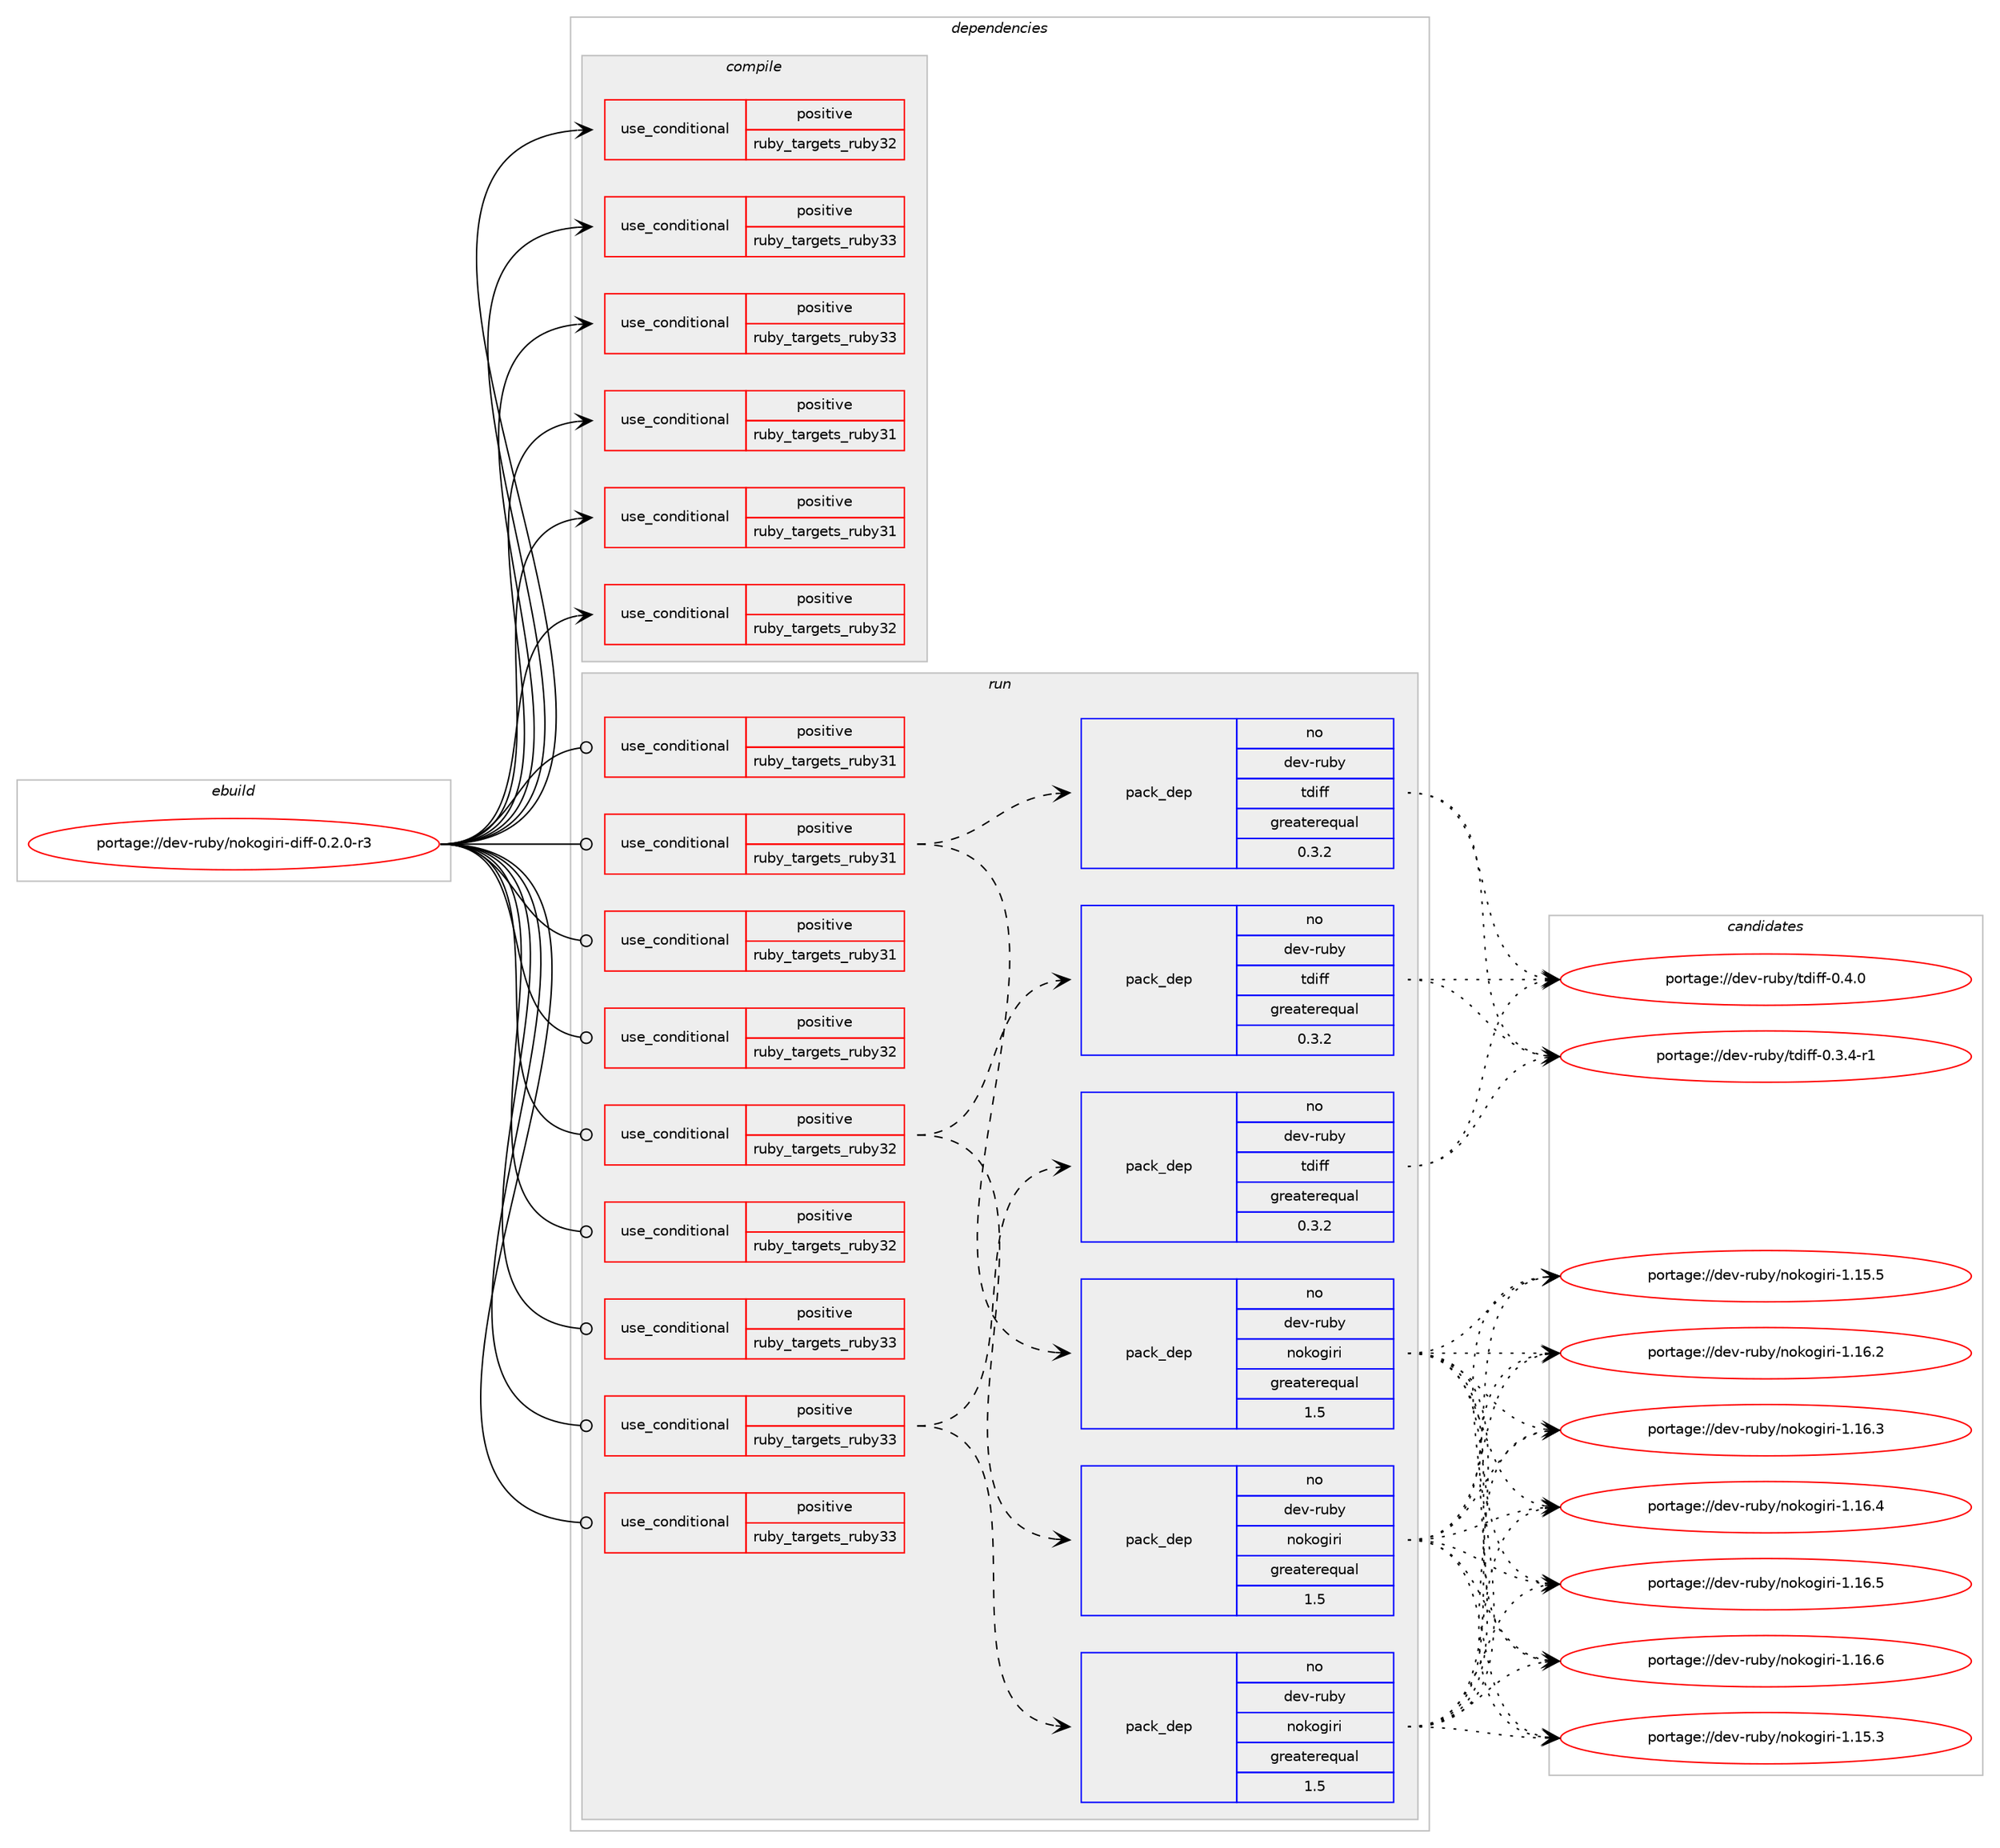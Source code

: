 digraph prolog {

# *************
# Graph options
# *************

newrank=true;
concentrate=true;
compound=true;
graph [rankdir=LR,fontname=Helvetica,fontsize=10,ranksep=1.5];#, ranksep=2.5, nodesep=0.2];
edge  [arrowhead=vee];
node  [fontname=Helvetica,fontsize=10];

# **********
# The ebuild
# **********

subgraph cluster_leftcol {
color=gray;
rank=same;
label=<<i>ebuild</i>>;
id [label="portage://dev-ruby/nokogiri-diff-0.2.0-r3", color=red, width=4, href="../dev-ruby/nokogiri-diff-0.2.0-r3.svg"];
}

# ****************
# The dependencies
# ****************

subgraph cluster_midcol {
color=gray;
label=<<i>dependencies</i>>;
subgraph cluster_compile {
fillcolor="#eeeeee";
style=filled;
label=<<i>compile</i>>;
subgraph cond50572 {
dependency98377 [label=<<TABLE BORDER="0" CELLBORDER="1" CELLSPACING="0" CELLPADDING="4"><TR><TD ROWSPAN="3" CELLPADDING="10">use_conditional</TD></TR><TR><TD>positive</TD></TR><TR><TD>ruby_targets_ruby31</TD></TR></TABLE>>, shape=none, color=red];
# *** BEGIN UNKNOWN DEPENDENCY TYPE (TODO) ***
# dependency98377 -> package_dependency(portage://dev-ruby/nokogiri-diff-0.2.0-r3,install,no,dev-lang,ruby,none,[,,],[slot(3.1)],[])
# *** END UNKNOWN DEPENDENCY TYPE (TODO) ***

}
id:e -> dependency98377:w [weight=20,style="solid",arrowhead="vee"];
subgraph cond50573 {
dependency98378 [label=<<TABLE BORDER="0" CELLBORDER="1" CELLSPACING="0" CELLPADDING="4"><TR><TD ROWSPAN="3" CELLPADDING="10">use_conditional</TD></TR><TR><TD>positive</TD></TR><TR><TD>ruby_targets_ruby31</TD></TR></TABLE>>, shape=none, color=red];
# *** BEGIN UNKNOWN DEPENDENCY TYPE (TODO) ***
# dependency98378 -> package_dependency(portage://dev-ruby/nokogiri-diff-0.2.0-r3,install,no,virtual,rubygems,none,[,,],[],[use(enable(ruby_targets_ruby31),negative)])
# *** END UNKNOWN DEPENDENCY TYPE (TODO) ***

}
id:e -> dependency98378:w [weight=20,style="solid",arrowhead="vee"];
subgraph cond50574 {
dependency98379 [label=<<TABLE BORDER="0" CELLBORDER="1" CELLSPACING="0" CELLPADDING="4"><TR><TD ROWSPAN="3" CELLPADDING="10">use_conditional</TD></TR><TR><TD>positive</TD></TR><TR><TD>ruby_targets_ruby32</TD></TR></TABLE>>, shape=none, color=red];
# *** BEGIN UNKNOWN DEPENDENCY TYPE (TODO) ***
# dependency98379 -> package_dependency(portage://dev-ruby/nokogiri-diff-0.2.0-r3,install,no,dev-lang,ruby,none,[,,],[slot(3.2)],[])
# *** END UNKNOWN DEPENDENCY TYPE (TODO) ***

}
id:e -> dependency98379:w [weight=20,style="solid",arrowhead="vee"];
subgraph cond50575 {
dependency98380 [label=<<TABLE BORDER="0" CELLBORDER="1" CELLSPACING="0" CELLPADDING="4"><TR><TD ROWSPAN="3" CELLPADDING="10">use_conditional</TD></TR><TR><TD>positive</TD></TR><TR><TD>ruby_targets_ruby32</TD></TR></TABLE>>, shape=none, color=red];
# *** BEGIN UNKNOWN DEPENDENCY TYPE (TODO) ***
# dependency98380 -> package_dependency(portage://dev-ruby/nokogiri-diff-0.2.0-r3,install,no,virtual,rubygems,none,[,,],[],[use(enable(ruby_targets_ruby32),negative)])
# *** END UNKNOWN DEPENDENCY TYPE (TODO) ***

}
id:e -> dependency98380:w [weight=20,style="solid",arrowhead="vee"];
subgraph cond50576 {
dependency98381 [label=<<TABLE BORDER="0" CELLBORDER="1" CELLSPACING="0" CELLPADDING="4"><TR><TD ROWSPAN="3" CELLPADDING="10">use_conditional</TD></TR><TR><TD>positive</TD></TR><TR><TD>ruby_targets_ruby33</TD></TR></TABLE>>, shape=none, color=red];
# *** BEGIN UNKNOWN DEPENDENCY TYPE (TODO) ***
# dependency98381 -> package_dependency(portage://dev-ruby/nokogiri-diff-0.2.0-r3,install,no,dev-lang,ruby,none,[,,],[slot(3.3)],[])
# *** END UNKNOWN DEPENDENCY TYPE (TODO) ***

}
id:e -> dependency98381:w [weight=20,style="solid",arrowhead="vee"];
subgraph cond50577 {
dependency98382 [label=<<TABLE BORDER="0" CELLBORDER="1" CELLSPACING="0" CELLPADDING="4"><TR><TD ROWSPAN="3" CELLPADDING="10">use_conditional</TD></TR><TR><TD>positive</TD></TR><TR><TD>ruby_targets_ruby33</TD></TR></TABLE>>, shape=none, color=red];
# *** BEGIN UNKNOWN DEPENDENCY TYPE (TODO) ***
# dependency98382 -> package_dependency(portage://dev-ruby/nokogiri-diff-0.2.0-r3,install,no,virtual,rubygems,none,[,,],[],[use(enable(ruby_targets_ruby33),negative)])
# *** END UNKNOWN DEPENDENCY TYPE (TODO) ***

}
id:e -> dependency98382:w [weight=20,style="solid",arrowhead="vee"];
}
subgraph cluster_compileandrun {
fillcolor="#eeeeee";
style=filled;
label=<<i>compile and run</i>>;
}
subgraph cluster_run {
fillcolor="#eeeeee";
style=filled;
label=<<i>run</i>>;
subgraph cond50578 {
dependency98383 [label=<<TABLE BORDER="0" CELLBORDER="1" CELLSPACING="0" CELLPADDING="4"><TR><TD ROWSPAN="3" CELLPADDING="10">use_conditional</TD></TR><TR><TD>positive</TD></TR><TR><TD>ruby_targets_ruby31</TD></TR></TABLE>>, shape=none, color=red];
# *** BEGIN UNKNOWN DEPENDENCY TYPE (TODO) ***
# dependency98383 -> package_dependency(portage://dev-ruby/nokogiri-diff-0.2.0-r3,run,no,dev-lang,ruby,none,[,,],[slot(3.1)],[])
# *** END UNKNOWN DEPENDENCY TYPE (TODO) ***

}
id:e -> dependency98383:w [weight=20,style="solid",arrowhead="odot"];
subgraph cond50579 {
dependency98384 [label=<<TABLE BORDER="0" CELLBORDER="1" CELLSPACING="0" CELLPADDING="4"><TR><TD ROWSPAN="3" CELLPADDING="10">use_conditional</TD></TR><TR><TD>positive</TD></TR><TR><TD>ruby_targets_ruby31</TD></TR></TABLE>>, shape=none, color=red];
subgraph pack46497 {
dependency98385 [label=<<TABLE BORDER="0" CELLBORDER="1" CELLSPACING="0" CELLPADDING="4" WIDTH="220"><TR><TD ROWSPAN="6" CELLPADDING="30">pack_dep</TD></TR><TR><TD WIDTH="110">no</TD></TR><TR><TD>dev-ruby</TD></TR><TR><TD>nokogiri</TD></TR><TR><TD>greaterequal</TD></TR><TR><TD>1.5</TD></TR></TABLE>>, shape=none, color=blue];
}
dependency98384:e -> dependency98385:w [weight=20,style="dashed",arrowhead="vee"];
subgraph pack46498 {
dependency98386 [label=<<TABLE BORDER="0" CELLBORDER="1" CELLSPACING="0" CELLPADDING="4" WIDTH="220"><TR><TD ROWSPAN="6" CELLPADDING="30">pack_dep</TD></TR><TR><TD WIDTH="110">no</TD></TR><TR><TD>dev-ruby</TD></TR><TR><TD>tdiff</TD></TR><TR><TD>greaterequal</TD></TR><TR><TD>0.3.2</TD></TR></TABLE>>, shape=none, color=blue];
}
dependency98384:e -> dependency98386:w [weight=20,style="dashed",arrowhead="vee"];
}
id:e -> dependency98384:w [weight=20,style="solid",arrowhead="odot"];
subgraph cond50580 {
dependency98387 [label=<<TABLE BORDER="0" CELLBORDER="1" CELLSPACING="0" CELLPADDING="4"><TR><TD ROWSPAN="3" CELLPADDING="10">use_conditional</TD></TR><TR><TD>positive</TD></TR><TR><TD>ruby_targets_ruby31</TD></TR></TABLE>>, shape=none, color=red];
# *** BEGIN UNKNOWN DEPENDENCY TYPE (TODO) ***
# dependency98387 -> package_dependency(portage://dev-ruby/nokogiri-diff-0.2.0-r3,run,no,virtual,rubygems,none,[,,],[],[use(enable(ruby_targets_ruby31),negative)])
# *** END UNKNOWN DEPENDENCY TYPE (TODO) ***

}
id:e -> dependency98387:w [weight=20,style="solid",arrowhead="odot"];
subgraph cond50581 {
dependency98388 [label=<<TABLE BORDER="0" CELLBORDER="1" CELLSPACING="0" CELLPADDING="4"><TR><TD ROWSPAN="3" CELLPADDING="10">use_conditional</TD></TR><TR><TD>positive</TD></TR><TR><TD>ruby_targets_ruby32</TD></TR></TABLE>>, shape=none, color=red];
# *** BEGIN UNKNOWN DEPENDENCY TYPE (TODO) ***
# dependency98388 -> package_dependency(portage://dev-ruby/nokogiri-diff-0.2.0-r3,run,no,dev-lang,ruby,none,[,,],[slot(3.2)],[])
# *** END UNKNOWN DEPENDENCY TYPE (TODO) ***

}
id:e -> dependency98388:w [weight=20,style="solid",arrowhead="odot"];
subgraph cond50582 {
dependency98389 [label=<<TABLE BORDER="0" CELLBORDER="1" CELLSPACING="0" CELLPADDING="4"><TR><TD ROWSPAN="3" CELLPADDING="10">use_conditional</TD></TR><TR><TD>positive</TD></TR><TR><TD>ruby_targets_ruby32</TD></TR></TABLE>>, shape=none, color=red];
subgraph pack46499 {
dependency98390 [label=<<TABLE BORDER="0" CELLBORDER="1" CELLSPACING="0" CELLPADDING="4" WIDTH="220"><TR><TD ROWSPAN="6" CELLPADDING="30">pack_dep</TD></TR><TR><TD WIDTH="110">no</TD></TR><TR><TD>dev-ruby</TD></TR><TR><TD>nokogiri</TD></TR><TR><TD>greaterequal</TD></TR><TR><TD>1.5</TD></TR></TABLE>>, shape=none, color=blue];
}
dependency98389:e -> dependency98390:w [weight=20,style="dashed",arrowhead="vee"];
subgraph pack46500 {
dependency98391 [label=<<TABLE BORDER="0" CELLBORDER="1" CELLSPACING="0" CELLPADDING="4" WIDTH="220"><TR><TD ROWSPAN="6" CELLPADDING="30">pack_dep</TD></TR><TR><TD WIDTH="110">no</TD></TR><TR><TD>dev-ruby</TD></TR><TR><TD>tdiff</TD></TR><TR><TD>greaterequal</TD></TR><TR><TD>0.3.2</TD></TR></TABLE>>, shape=none, color=blue];
}
dependency98389:e -> dependency98391:w [weight=20,style="dashed",arrowhead="vee"];
}
id:e -> dependency98389:w [weight=20,style="solid",arrowhead="odot"];
subgraph cond50583 {
dependency98392 [label=<<TABLE BORDER="0" CELLBORDER="1" CELLSPACING="0" CELLPADDING="4"><TR><TD ROWSPAN="3" CELLPADDING="10">use_conditional</TD></TR><TR><TD>positive</TD></TR><TR><TD>ruby_targets_ruby32</TD></TR></TABLE>>, shape=none, color=red];
# *** BEGIN UNKNOWN DEPENDENCY TYPE (TODO) ***
# dependency98392 -> package_dependency(portage://dev-ruby/nokogiri-diff-0.2.0-r3,run,no,virtual,rubygems,none,[,,],[],[use(enable(ruby_targets_ruby32),negative)])
# *** END UNKNOWN DEPENDENCY TYPE (TODO) ***

}
id:e -> dependency98392:w [weight=20,style="solid",arrowhead="odot"];
subgraph cond50584 {
dependency98393 [label=<<TABLE BORDER="0" CELLBORDER="1" CELLSPACING="0" CELLPADDING="4"><TR><TD ROWSPAN="3" CELLPADDING="10">use_conditional</TD></TR><TR><TD>positive</TD></TR><TR><TD>ruby_targets_ruby33</TD></TR></TABLE>>, shape=none, color=red];
# *** BEGIN UNKNOWN DEPENDENCY TYPE (TODO) ***
# dependency98393 -> package_dependency(portage://dev-ruby/nokogiri-diff-0.2.0-r3,run,no,dev-lang,ruby,none,[,,],[slot(3.3)],[])
# *** END UNKNOWN DEPENDENCY TYPE (TODO) ***

}
id:e -> dependency98393:w [weight=20,style="solid",arrowhead="odot"];
subgraph cond50585 {
dependency98394 [label=<<TABLE BORDER="0" CELLBORDER="1" CELLSPACING="0" CELLPADDING="4"><TR><TD ROWSPAN="3" CELLPADDING="10">use_conditional</TD></TR><TR><TD>positive</TD></TR><TR><TD>ruby_targets_ruby33</TD></TR></TABLE>>, shape=none, color=red];
subgraph pack46501 {
dependency98395 [label=<<TABLE BORDER="0" CELLBORDER="1" CELLSPACING="0" CELLPADDING="4" WIDTH="220"><TR><TD ROWSPAN="6" CELLPADDING="30">pack_dep</TD></TR><TR><TD WIDTH="110">no</TD></TR><TR><TD>dev-ruby</TD></TR><TR><TD>nokogiri</TD></TR><TR><TD>greaterequal</TD></TR><TR><TD>1.5</TD></TR></TABLE>>, shape=none, color=blue];
}
dependency98394:e -> dependency98395:w [weight=20,style="dashed",arrowhead="vee"];
subgraph pack46502 {
dependency98396 [label=<<TABLE BORDER="0" CELLBORDER="1" CELLSPACING="0" CELLPADDING="4" WIDTH="220"><TR><TD ROWSPAN="6" CELLPADDING="30">pack_dep</TD></TR><TR><TD WIDTH="110">no</TD></TR><TR><TD>dev-ruby</TD></TR><TR><TD>tdiff</TD></TR><TR><TD>greaterequal</TD></TR><TR><TD>0.3.2</TD></TR></TABLE>>, shape=none, color=blue];
}
dependency98394:e -> dependency98396:w [weight=20,style="dashed",arrowhead="vee"];
}
id:e -> dependency98394:w [weight=20,style="solid",arrowhead="odot"];
subgraph cond50586 {
dependency98397 [label=<<TABLE BORDER="0" CELLBORDER="1" CELLSPACING="0" CELLPADDING="4"><TR><TD ROWSPAN="3" CELLPADDING="10">use_conditional</TD></TR><TR><TD>positive</TD></TR><TR><TD>ruby_targets_ruby33</TD></TR></TABLE>>, shape=none, color=red];
# *** BEGIN UNKNOWN DEPENDENCY TYPE (TODO) ***
# dependency98397 -> package_dependency(portage://dev-ruby/nokogiri-diff-0.2.0-r3,run,no,virtual,rubygems,none,[,,],[],[use(enable(ruby_targets_ruby33),negative)])
# *** END UNKNOWN DEPENDENCY TYPE (TODO) ***

}
id:e -> dependency98397:w [weight=20,style="solid",arrowhead="odot"];
}
}

# **************
# The candidates
# **************

subgraph cluster_choices {
rank=same;
color=gray;
label=<<i>candidates</i>>;

subgraph choice46497 {
color=black;
nodesep=1;
choice10010111845114117981214711011110711110310511410545494649534651 [label="portage://dev-ruby/nokogiri-1.15.3", color=red, width=4,href="../dev-ruby/nokogiri-1.15.3.svg"];
choice10010111845114117981214711011110711110310511410545494649534653 [label="portage://dev-ruby/nokogiri-1.15.5", color=red, width=4,href="../dev-ruby/nokogiri-1.15.5.svg"];
choice10010111845114117981214711011110711110310511410545494649544650 [label="portage://dev-ruby/nokogiri-1.16.2", color=red, width=4,href="../dev-ruby/nokogiri-1.16.2.svg"];
choice10010111845114117981214711011110711110310511410545494649544651 [label="portage://dev-ruby/nokogiri-1.16.3", color=red, width=4,href="../dev-ruby/nokogiri-1.16.3.svg"];
choice10010111845114117981214711011110711110310511410545494649544652 [label="portage://dev-ruby/nokogiri-1.16.4", color=red, width=4,href="../dev-ruby/nokogiri-1.16.4.svg"];
choice10010111845114117981214711011110711110310511410545494649544653 [label="portage://dev-ruby/nokogiri-1.16.5", color=red, width=4,href="../dev-ruby/nokogiri-1.16.5.svg"];
choice10010111845114117981214711011110711110310511410545494649544654 [label="portage://dev-ruby/nokogiri-1.16.6", color=red, width=4,href="../dev-ruby/nokogiri-1.16.6.svg"];
dependency98385:e -> choice10010111845114117981214711011110711110310511410545494649534651:w [style=dotted,weight="100"];
dependency98385:e -> choice10010111845114117981214711011110711110310511410545494649534653:w [style=dotted,weight="100"];
dependency98385:e -> choice10010111845114117981214711011110711110310511410545494649544650:w [style=dotted,weight="100"];
dependency98385:e -> choice10010111845114117981214711011110711110310511410545494649544651:w [style=dotted,weight="100"];
dependency98385:e -> choice10010111845114117981214711011110711110310511410545494649544652:w [style=dotted,weight="100"];
dependency98385:e -> choice10010111845114117981214711011110711110310511410545494649544653:w [style=dotted,weight="100"];
dependency98385:e -> choice10010111845114117981214711011110711110310511410545494649544654:w [style=dotted,weight="100"];
}
subgraph choice46498 {
color=black;
nodesep=1;
choice1001011184511411798121471161001051021024548465146524511449 [label="portage://dev-ruby/tdiff-0.3.4-r1", color=red, width=4,href="../dev-ruby/tdiff-0.3.4-r1.svg"];
choice100101118451141179812147116100105102102454846524648 [label="portage://dev-ruby/tdiff-0.4.0", color=red, width=4,href="../dev-ruby/tdiff-0.4.0.svg"];
dependency98386:e -> choice1001011184511411798121471161001051021024548465146524511449:w [style=dotted,weight="100"];
dependency98386:e -> choice100101118451141179812147116100105102102454846524648:w [style=dotted,weight="100"];
}
subgraph choice46499 {
color=black;
nodesep=1;
choice10010111845114117981214711011110711110310511410545494649534651 [label="portage://dev-ruby/nokogiri-1.15.3", color=red, width=4,href="../dev-ruby/nokogiri-1.15.3.svg"];
choice10010111845114117981214711011110711110310511410545494649534653 [label="portage://dev-ruby/nokogiri-1.15.5", color=red, width=4,href="../dev-ruby/nokogiri-1.15.5.svg"];
choice10010111845114117981214711011110711110310511410545494649544650 [label="portage://dev-ruby/nokogiri-1.16.2", color=red, width=4,href="../dev-ruby/nokogiri-1.16.2.svg"];
choice10010111845114117981214711011110711110310511410545494649544651 [label="portage://dev-ruby/nokogiri-1.16.3", color=red, width=4,href="../dev-ruby/nokogiri-1.16.3.svg"];
choice10010111845114117981214711011110711110310511410545494649544652 [label="portage://dev-ruby/nokogiri-1.16.4", color=red, width=4,href="../dev-ruby/nokogiri-1.16.4.svg"];
choice10010111845114117981214711011110711110310511410545494649544653 [label="portage://dev-ruby/nokogiri-1.16.5", color=red, width=4,href="../dev-ruby/nokogiri-1.16.5.svg"];
choice10010111845114117981214711011110711110310511410545494649544654 [label="portage://dev-ruby/nokogiri-1.16.6", color=red, width=4,href="../dev-ruby/nokogiri-1.16.6.svg"];
dependency98390:e -> choice10010111845114117981214711011110711110310511410545494649534651:w [style=dotted,weight="100"];
dependency98390:e -> choice10010111845114117981214711011110711110310511410545494649534653:w [style=dotted,weight="100"];
dependency98390:e -> choice10010111845114117981214711011110711110310511410545494649544650:w [style=dotted,weight="100"];
dependency98390:e -> choice10010111845114117981214711011110711110310511410545494649544651:w [style=dotted,weight="100"];
dependency98390:e -> choice10010111845114117981214711011110711110310511410545494649544652:w [style=dotted,weight="100"];
dependency98390:e -> choice10010111845114117981214711011110711110310511410545494649544653:w [style=dotted,weight="100"];
dependency98390:e -> choice10010111845114117981214711011110711110310511410545494649544654:w [style=dotted,weight="100"];
}
subgraph choice46500 {
color=black;
nodesep=1;
choice1001011184511411798121471161001051021024548465146524511449 [label="portage://dev-ruby/tdiff-0.3.4-r1", color=red, width=4,href="../dev-ruby/tdiff-0.3.4-r1.svg"];
choice100101118451141179812147116100105102102454846524648 [label="portage://dev-ruby/tdiff-0.4.0", color=red, width=4,href="../dev-ruby/tdiff-0.4.0.svg"];
dependency98391:e -> choice1001011184511411798121471161001051021024548465146524511449:w [style=dotted,weight="100"];
dependency98391:e -> choice100101118451141179812147116100105102102454846524648:w [style=dotted,weight="100"];
}
subgraph choice46501 {
color=black;
nodesep=1;
choice10010111845114117981214711011110711110310511410545494649534651 [label="portage://dev-ruby/nokogiri-1.15.3", color=red, width=4,href="../dev-ruby/nokogiri-1.15.3.svg"];
choice10010111845114117981214711011110711110310511410545494649534653 [label="portage://dev-ruby/nokogiri-1.15.5", color=red, width=4,href="../dev-ruby/nokogiri-1.15.5.svg"];
choice10010111845114117981214711011110711110310511410545494649544650 [label="portage://dev-ruby/nokogiri-1.16.2", color=red, width=4,href="../dev-ruby/nokogiri-1.16.2.svg"];
choice10010111845114117981214711011110711110310511410545494649544651 [label="portage://dev-ruby/nokogiri-1.16.3", color=red, width=4,href="../dev-ruby/nokogiri-1.16.3.svg"];
choice10010111845114117981214711011110711110310511410545494649544652 [label="portage://dev-ruby/nokogiri-1.16.4", color=red, width=4,href="../dev-ruby/nokogiri-1.16.4.svg"];
choice10010111845114117981214711011110711110310511410545494649544653 [label="portage://dev-ruby/nokogiri-1.16.5", color=red, width=4,href="../dev-ruby/nokogiri-1.16.5.svg"];
choice10010111845114117981214711011110711110310511410545494649544654 [label="portage://dev-ruby/nokogiri-1.16.6", color=red, width=4,href="../dev-ruby/nokogiri-1.16.6.svg"];
dependency98395:e -> choice10010111845114117981214711011110711110310511410545494649534651:w [style=dotted,weight="100"];
dependency98395:e -> choice10010111845114117981214711011110711110310511410545494649534653:w [style=dotted,weight="100"];
dependency98395:e -> choice10010111845114117981214711011110711110310511410545494649544650:w [style=dotted,weight="100"];
dependency98395:e -> choice10010111845114117981214711011110711110310511410545494649544651:w [style=dotted,weight="100"];
dependency98395:e -> choice10010111845114117981214711011110711110310511410545494649544652:w [style=dotted,weight="100"];
dependency98395:e -> choice10010111845114117981214711011110711110310511410545494649544653:w [style=dotted,weight="100"];
dependency98395:e -> choice10010111845114117981214711011110711110310511410545494649544654:w [style=dotted,weight="100"];
}
subgraph choice46502 {
color=black;
nodesep=1;
choice1001011184511411798121471161001051021024548465146524511449 [label="portage://dev-ruby/tdiff-0.3.4-r1", color=red, width=4,href="../dev-ruby/tdiff-0.3.4-r1.svg"];
choice100101118451141179812147116100105102102454846524648 [label="portage://dev-ruby/tdiff-0.4.0", color=red, width=4,href="../dev-ruby/tdiff-0.4.0.svg"];
dependency98396:e -> choice1001011184511411798121471161001051021024548465146524511449:w [style=dotted,weight="100"];
dependency98396:e -> choice100101118451141179812147116100105102102454846524648:w [style=dotted,weight="100"];
}
}

}
